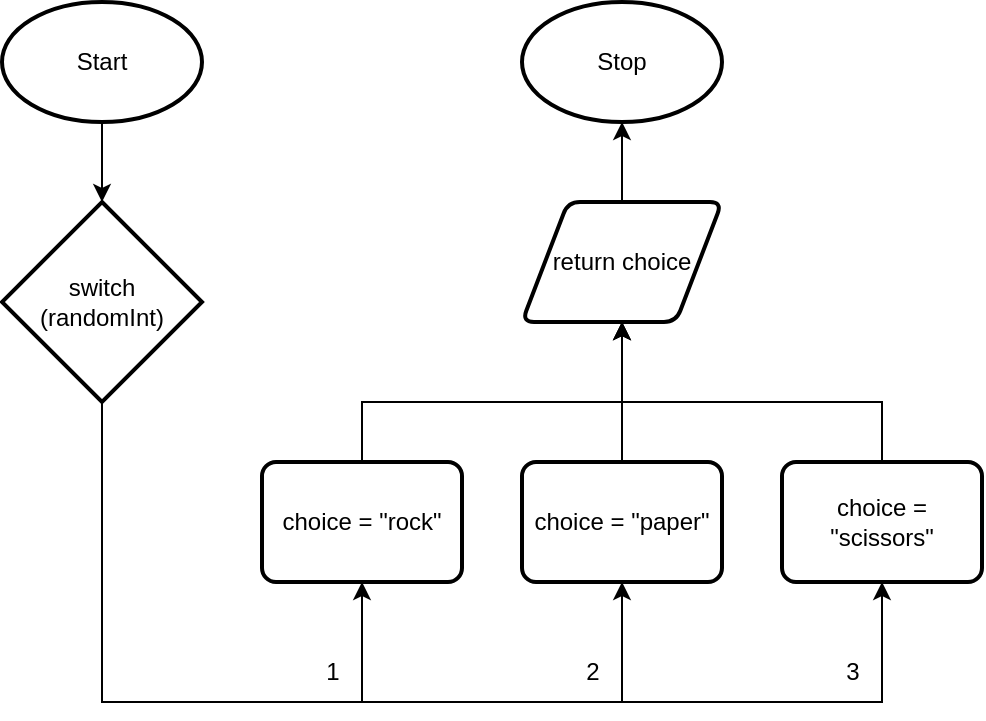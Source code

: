 <mxfile>
    <diagram id="5gMrNbhCcvMap2-kCo8e" name="Page-1">
        <mxGraphModel dx="418" dy="330" grid="1" gridSize="5" guides="1" tooltips="1" connect="1" arrows="1" fold="1" page="1" pageScale="1" pageWidth="827" pageHeight="1169" math="0" shadow="0">
            <root>
                <mxCell id="0"/>
                <mxCell id="1" parent="0"/>
                <mxCell id="6" style="edgeStyle=none;html=1;entryX=0.5;entryY=0;entryDx=0;entryDy=0;" parent="1" source="2" edge="1">
                    <mxGeometry relative="1" as="geometry">
                        <mxPoint x="270" y="300" as="targetPoint"/>
                    </mxGeometry>
                </mxCell>
                <mxCell id="2" value="Start" style="strokeWidth=2;html=1;shape=mxgraph.flowchart.start_1;whiteSpace=wrap;" parent="1" vertex="1">
                    <mxGeometry x="220" y="200" width="100" height="60" as="geometry"/>
                </mxCell>
                <mxCell id="3" value="Stop" style="strokeWidth=2;html=1;shape=mxgraph.flowchart.start_1;whiteSpace=wrap;" parent="1" vertex="1">
                    <mxGeometry x="480" y="200" width="100" height="60" as="geometry"/>
                </mxCell>
                <mxCell id="26" style="edgeStyle=none;html=1;entryX=0.5;entryY=0;entryDx=0;entryDy=0;" parent="1" target="25" edge="1">
                    <mxGeometry relative="1" as="geometry">
                        <mxPoint x="270" y="340" as="sourcePoint"/>
                    </mxGeometry>
                </mxCell>
                <mxCell id="29" style="edgeStyle=none;html=1;startArrow=none;entryX=0.5;entryY=0;entryDx=0;entryDy=0;exitX=0.5;exitY=0;exitDx=0;exitDy=0;" parent="1" edge="1">
                    <mxGeometry relative="1" as="geometry">
                        <mxPoint x="270" y="400" as="targetPoint"/>
                        <mxPoint x="270" y="400" as="sourcePoint"/>
                    </mxGeometry>
                </mxCell>
                <mxCell id="61" style="edgeStyle=none;html=1;entryX=0.5;entryY=0;entryDx=0;entryDy=0;fontSize=12;" edge="1" parent="1" target="27">
                    <mxGeometry relative="1" as="geometry">
                        <mxPoint x="270" y="360" as="sourcePoint"/>
                    </mxGeometry>
                </mxCell>
                <mxCell id="69" style="edgeStyle=orthogonalEdgeStyle;rounded=0;html=1;fontSize=12;" edge="1" parent="1" source="15" target="3">
                    <mxGeometry relative="1" as="geometry"/>
                </mxCell>
                <mxCell id="15" value="return choice" style="shape=parallelogram;html=1;strokeWidth=2;perimeter=parallelogramPerimeter;whiteSpace=wrap;rounded=1;arcSize=12;size=0.23;" parent="1" vertex="1">
                    <mxGeometry x="480" y="300" width="100" height="60" as="geometry"/>
                </mxCell>
                <mxCell id="40" style="edgeStyle=none;html=1;entryX=0.5;entryY=1;entryDx=0;entryDy=0;fontSize=10;rounded=0;exitX=0.5;exitY=1;exitDx=0;exitDy=0;exitPerimeter=0;" parent="1" source="17" target="31" edge="1">
                    <mxGeometry relative="1" as="geometry">
                        <Array as="points">
                            <mxPoint x="270" y="550"/>
                            <mxPoint x="400" y="550"/>
                        </Array>
                    </mxGeometry>
                </mxCell>
                <mxCell id="41" style="edgeStyle=none;rounded=0;html=1;entryX=0.5;entryY=1;entryDx=0;entryDy=0;fontSize=10;" parent="1" target="35" edge="1">
                    <mxGeometry relative="1" as="geometry">
                        <Array as="points">
                            <mxPoint x="270" y="550"/>
                            <mxPoint x="530" y="550"/>
                        </Array>
                        <mxPoint x="270" y="400" as="sourcePoint"/>
                    </mxGeometry>
                </mxCell>
                <mxCell id="42" style="edgeStyle=none;rounded=0;html=1;entryX=0.5;entryY=1;entryDx=0;entryDy=0;fontSize=10;exitX=0.5;exitY=1;exitDx=0;exitDy=0;exitPerimeter=0;" parent="1" source="17" target="38" edge="1">
                    <mxGeometry relative="1" as="geometry">
                        <Array as="points">
                            <mxPoint x="270" y="550"/>
                            <mxPoint x="660" y="550"/>
                        </Array>
                    </mxGeometry>
                </mxCell>
                <mxCell id="17" value="switch&lt;br style=&quot;font-size: 12px;&quot;&gt;(randomInt)" style="strokeWidth=2;html=1;shape=mxgraph.flowchart.decision;whiteSpace=wrap;fontSize=12;" parent="1" vertex="1">
                    <mxGeometry x="220" y="300" width="100" height="100" as="geometry"/>
                </mxCell>
                <mxCell id="19" value="1" style="text;html=1;align=center;verticalAlign=middle;resizable=0;points=[];autosize=1;strokeColor=none;fillColor=none;fontSize=12;" parent="1" vertex="1">
                    <mxGeometry x="370" y="520" width="30" height="30" as="geometry"/>
                </mxCell>
                <mxCell id="67" style="edgeStyle=orthogonalEdgeStyle;rounded=0;html=1;fontSize=12;entryX=0.5;entryY=1;entryDx=0;entryDy=0;" edge="1" parent="1" source="31" target="15">
                    <mxGeometry relative="1" as="geometry">
                        <mxPoint x="530" y="365" as="targetPoint"/>
                        <Array as="points">
                            <mxPoint x="400" y="400"/>
                            <mxPoint x="530" y="400"/>
                        </Array>
                    </mxGeometry>
                </mxCell>
                <mxCell id="31" value="choice = &quot;rock&quot;" style="rounded=1;whiteSpace=wrap;html=1;absoluteArcSize=1;arcSize=14;strokeWidth=2;" parent="1" vertex="1">
                    <mxGeometry x="350" y="430" width="100" height="60" as="geometry"/>
                </mxCell>
                <mxCell id="45" style="edgeStyle=none;rounded=0;html=1;entryX=0.5;entryY=1;entryDx=0;entryDy=0;fontSize=7;" parent="1" target="43" edge="1">
                    <mxGeometry relative="1" as="geometry">
                        <Array as="points">
                            <mxPoint x="530" y="350"/>
                            <mxPoint x="660" y="350"/>
                        </Array>
                        <mxPoint x="530" y="370" as="sourcePoint"/>
                    </mxGeometry>
                </mxCell>
                <mxCell id="66" style="edgeStyle=orthogonalEdgeStyle;html=1;fontSize=12;rounded=0;" edge="1" parent="1" source="35" target="15">
                    <mxGeometry relative="1" as="geometry"/>
                </mxCell>
                <mxCell id="35" value="choice = &quot;paper&quot;" style="rounded=1;whiteSpace=wrap;html=1;absoluteArcSize=1;arcSize=14;strokeWidth=2;" parent="1" vertex="1">
                    <mxGeometry x="480" y="430" width="100" height="60" as="geometry"/>
                </mxCell>
                <mxCell id="44" style="edgeStyle=none;rounded=0;html=1;entryX=0.5;entryY=1;entryDx=0;entryDy=0;fontSize=7;" parent="1" target="43" edge="1">
                    <mxGeometry relative="1" as="geometry">
                        <mxPoint x="660" y="370" as="sourcePoint"/>
                    </mxGeometry>
                </mxCell>
                <mxCell id="68" style="edgeStyle=orthogonalEdgeStyle;rounded=0;html=1;entryX=0.5;entryY=1;entryDx=0;entryDy=0;fontSize=12;" edge="1" parent="1" source="38" target="15">
                    <mxGeometry relative="1" as="geometry">
                        <Array as="points">
                            <mxPoint x="660" y="400"/>
                            <mxPoint x="530" y="400"/>
                        </Array>
                    </mxGeometry>
                </mxCell>
                <mxCell id="38" value="choice = &quot;scissors&quot;" style="rounded=1;whiteSpace=wrap;html=1;absoluteArcSize=1;arcSize=14;strokeWidth=2;" parent="1" vertex="1">
                    <mxGeometry x="610" y="430" width="100" height="60" as="geometry"/>
                </mxCell>
                <mxCell id="52" style="edgeStyle=none;rounded=0;html=1;fontSize=9;" parent="1" target="48" edge="1">
                    <mxGeometry relative="1" as="geometry">
                        <mxPoint x="660" y="280" as="sourcePoint"/>
                    </mxGeometry>
                </mxCell>
                <mxCell id="53" style="edgeStyle=none;rounded=0;html=1;fontSize=9;" parent="1" target="51" edge="1">
                    <mxGeometry relative="1" as="geometry">
                        <mxPoint x="660" y="190" as="sourcePoint"/>
                    </mxGeometry>
                </mxCell>
                <mxCell id="54" style="edgeStyle=none;rounded=0;html=1;entryX=1;entryY=0.5;entryDx=0;entryDy=0;fontSize=9;" parent="1" source="51" edge="1">
                    <mxGeometry relative="1" as="geometry">
                        <mxPoint x="568.5" y="130" as="targetPoint"/>
                    </mxGeometry>
                </mxCell>
                <mxCell id="64" value="2" style="text;html=1;align=center;verticalAlign=middle;resizable=0;points=[];autosize=1;strokeColor=none;fillColor=none;fontSize=12;" vertex="1" parent="1">
                    <mxGeometry x="500" y="520" width="30" height="30" as="geometry"/>
                </mxCell>
                <mxCell id="65" value="3" style="text;html=1;align=center;verticalAlign=middle;resizable=0;points=[];autosize=1;strokeColor=none;fillColor=none;fontSize=12;" vertex="1" parent="1">
                    <mxGeometry x="630" y="520" width="30" height="30" as="geometry"/>
                </mxCell>
            </root>
        </mxGraphModel>
    </diagram>
</mxfile>
